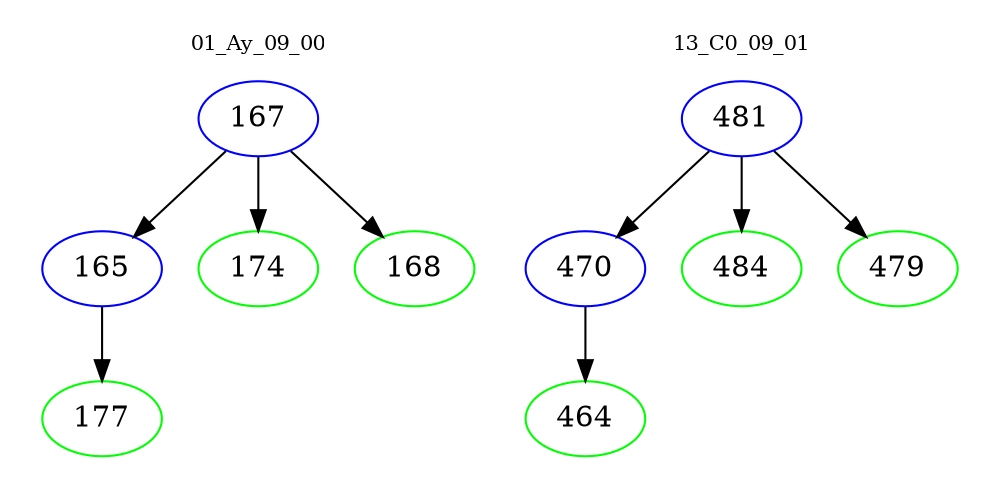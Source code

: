 digraph{
subgraph cluster_0 {
color = white
label = "01_Ay_09_00";
fontsize=10;
T0_167 [label="167", color="blue"]
T0_167 -> T0_165 [color="black"]
T0_165 [label="165", color="blue"]
T0_165 -> T0_177 [color="black"]
T0_177 [label="177", color="green"]
T0_167 -> T0_174 [color="black"]
T0_174 [label="174", color="green"]
T0_167 -> T0_168 [color="black"]
T0_168 [label="168", color="green"]
}
subgraph cluster_1 {
color = white
label = "13_C0_09_01";
fontsize=10;
T1_481 [label="481", color="blue"]
T1_481 -> T1_470 [color="black"]
T1_470 [label="470", color="blue"]
T1_470 -> T1_464 [color="black"]
T1_464 [label="464", color="green"]
T1_481 -> T1_484 [color="black"]
T1_484 [label="484", color="green"]
T1_481 -> T1_479 [color="black"]
T1_479 [label="479", color="green"]
}
}
